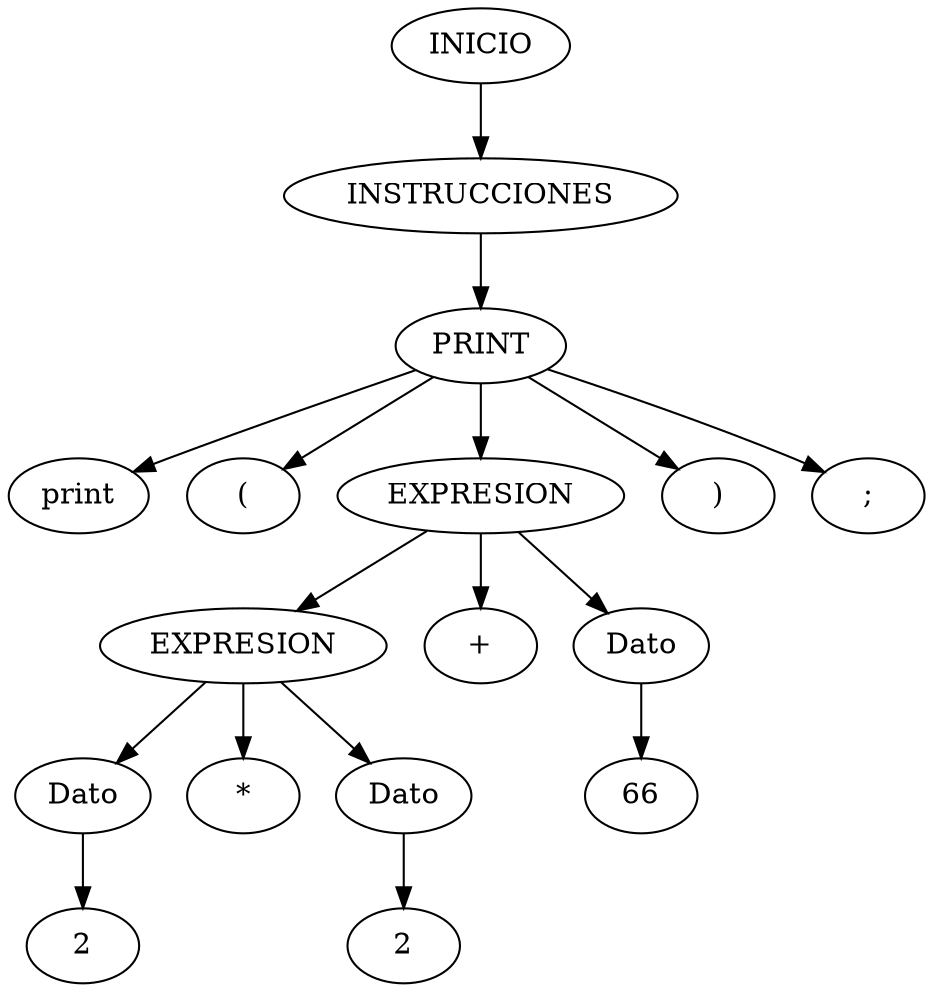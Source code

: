 digraph arbolAST{ 
      n0[label="INICIO"];
      n1[label="INSTRUCCIONES"];
      n0 -> n1;
n2[label="PRINT"];
      n1 -> n2;
n3[label="print"];
      n2 -> n3;
n4[label="("];
      n2 -> n4;
n5[label="EXPRESION"];
      n2 -> n5;
n6[label="EXPRESION"];
      n5 -> n6;
n7[label="Dato"];
      n6 -> n7;
n8[label="2"];
      n7 -> n8;
n9[label="*"];
      n6 -> n9;
n10[label="Dato"];
      n6 -> n10;
n11[label="2"];
      n10 -> n11;
n12[label="+"];
      n5 -> n12;
n13[label="Dato"];
      n5 -> n13;
n14[label="66"];
      n13 -> n14;
n15[label=")"];
      n2 -> n15;
n16[label=";"];
      n2 -> n16;

    }